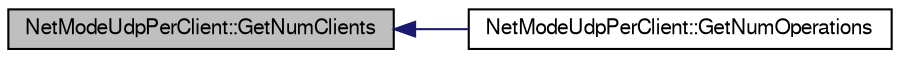 digraph G
{
  edge [fontname="FreeSans",fontsize="10",labelfontname="FreeSans",labelfontsize="10"];
  node [fontname="FreeSans",fontsize="10",shape=record];
  rankdir=LR;
  Node1 [label="NetModeUdpPerClient::GetNumClients",height=0.2,width=0.4,color="black", fillcolor="grey75", style="filled" fontcolor="black"];
  Node1 -> Node2 [dir=back,color="midnightblue",fontsize="10",style="solid",fontname="FreeSans"];
  Node2 [label="NetModeUdpPerClient::GetNumOperations",height=0.2,width=0.4,color="black", fillcolor="white", style="filled",URL="$class_net_mode_udp_per_client.html#a4756d963af49213282ebfe90c63cd1ba"];
}
